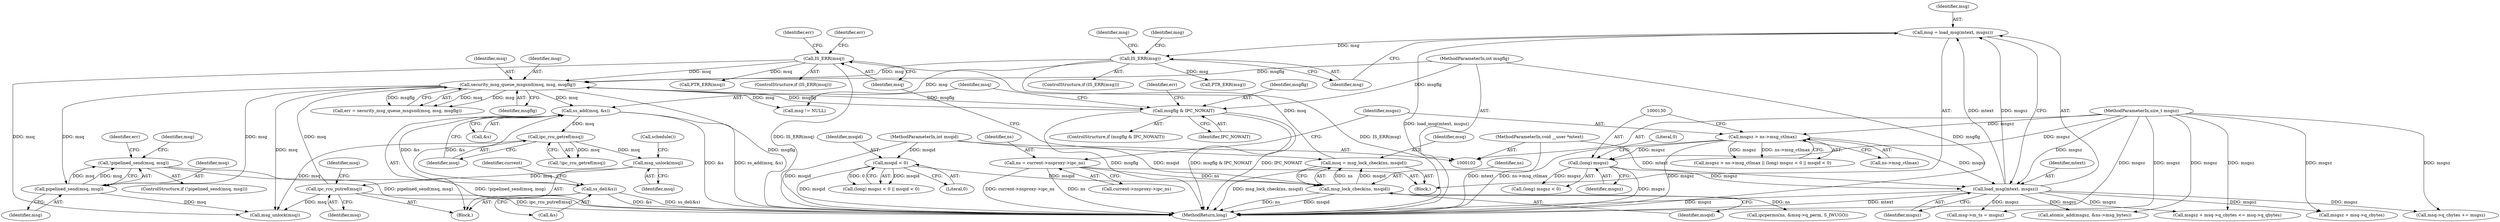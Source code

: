 digraph "0_linux_6062a8dc0517bce23e3c2f7d2fea5e22411269a3@API" {
"1000298" [label="(Call,!pipelined_send(msq, msg))"];
"1000299" [label="(Call,pipelined_send(msq, msg))"];
"1000199" [label="(Call,security_msg_queue_msgsnd(msq, msg, msgflg))"];
"1000260" [label="(Call,ipc_rcu_putref(msq))"];
"1000252" [label="(Call,msg_unlock(msq))"];
"1000244" [label="(Call,ipc_rcu_getref(msq))"];
"1000238" [label="(Call,ss_add(msq, &s))"];
"1000274" [label="(Call,ss_del(&s))"];
"1000173" [label="(Call,IS_ERR(msq))"];
"1000167" [label="(Call,msq = msg_lock_check(ns, msqid))"];
"1000169" [label="(Call,msg_lock_check(ns, msqid))"];
"1000113" [label="(Call,ns = current->nsproxy->ipc_ns)"];
"1000133" [label="(Call,msqid < 0)"];
"1000103" [label="(MethodParameterIn,int msqid)"];
"1000152" [label="(Call,IS_ERR(msg))"];
"1000146" [label="(Call,msg = load_msg(mtext, msgsz))"];
"1000148" [label="(Call,load_msg(mtext, msgsz))"];
"1000105" [label="(MethodParameterIn,void __user *mtext)"];
"1000122" [label="(Call,msgsz > ns->msg_ctlmax)"];
"1000106" [label="(MethodParameterIn,size_t msgsz)"];
"1000129" [label="(Call,(long) msgsz)"];
"1000229" [label="(Call,msgflg & IPC_NOWAIT)"];
"1000107" [label="(MethodParameterIn,int msgflg)"];
"1000182" [label="(Block,)"];
"1000243" [label="(Call,!ipc_rcu_getref(msq))"];
"1000128" [label="(Call,(long) msgsz < 0)"];
"1000151" [label="(ControlStructure,if (IS_ERR(msg)))"];
"1000301" [label="(Identifier,msg)"];
"1000156" [label="(Identifier,msg)"];
"1000146" [label="(Call,msg = load_msg(mtext, msgsz))"];
"1000124" [label="(Call,ns->msg_ctlmax)"];
"1000178" [label="(Call,PTR_ERR(msq))"];
"1000240" [label="(Call,&s)"];
"1000162" [label="(Call,msg->m_ts = msgsz)"];
"1000265" [label="(Identifier,msq)"];
"1000228" [label="(ControlStructure,if (msgflg & IPC_NOWAIT))"];
"1000275" [label="(Call,&s)"];
"1000115" [label="(Call,current->nsproxy->ipc_ns)"];
"1000306" [label="(Identifier,msg)"];
"1000170" [label="(Identifier,ns)"];
"1000114" [label="(Identifier,ns)"];
"1000132" [label="(Literal,0)"];
"1000209" [label="(Call,msgsz + msq->q_cbytes)"];
"1000234" [label="(Identifier,err)"];
"1000123" [label="(Identifier,msgsz)"];
"1000321" [label="(Call,atomic_add(msgsz, &ns->msg_bytes))"];
"1000177" [label="(Identifier,err)"];
"1000297" [label="(ControlStructure,if (!pipelined_send(msq, msg)))"];
"1000252" [label="(Call,msg_unlock(msq))"];
"1000167" [label="(Call,msq = msg_lock_check(ns, msqid))"];
"1000171" [label="(Identifier,msqid)"];
"1000189" [label="(Call,ipcperms(ns, &msq->q_perm, S_IWUGO))"];
"1000169" [label="(Call,msg_lock_check(ns, msqid))"];
"1000200" [label="(Identifier,msq)"];
"1000245" [label="(Identifier,msq)"];
"1000168" [label="(Identifier,msq)"];
"1000149" [label="(Identifier,mtext)"];
"1000244" [label="(Call,ipc_rcu_getref(msq))"];
"1000343" [label="(Call,msg != NULL)"];
"1000260" [label="(Call,ipc_rcu_putref(msq))"];
"1000231" [label="(Identifier,IPC_NOWAIT)"];
"1000279" [label="(Identifier,current)"];
"1000122" [label="(Call,msgsz > ns->msg_ctlmax)"];
"1000155" [label="(Call,PTR_ERR(msg))"];
"1000148" [label="(Call,load_msg(mtext, msgsz))"];
"1000108" [label="(Block,)"];
"1000147" [label="(Identifier,msg)"];
"1000299" [label="(Call,pipelined_send(msq, msg))"];
"1000230" [label="(Identifier,msgflg)"];
"1000300" [label="(Identifier,msq)"];
"1000133" [label="(Call,msqid < 0)"];
"1000153" [label="(Identifier,msg)"];
"1000131" [label="(Identifier,msgsz)"];
"1000107" [label="(MethodParameterIn,int msgflg)"];
"1000127" [label="(Call,(long) msgsz < 0 || msqid < 0)"];
"1000103" [label="(MethodParameterIn,int msqid)"];
"1000106" [label="(MethodParameterIn,size_t msgsz)"];
"1000253" [label="(Identifier,msq)"];
"1000134" [label="(Identifier,msqid)"];
"1000274" [label="(Call,ss_del(&s))"];
"1000152" [label="(Call,IS_ERR(msg))"];
"1000174" [label="(Identifier,msq)"];
"1000150" [label="(Identifier,msgsz)"];
"1000105" [label="(MethodParameterIn,void __user *mtext)"];
"1000208" [label="(Call,msgsz + msq->q_cbytes <= msq->q_qbytes)"];
"1000121" [label="(Call,msgsz > ns->msg_ctlmax || (long) msgsz < 0 || msqid < 0)"];
"1000254" [label="(Call,schedule())"];
"1000197" [label="(Call,err = security_msg_queue_msgsnd(msq, msg, msgflg))"];
"1000113" [label="(Call,ns = current->nsproxy->ipc_ns)"];
"1000135" [label="(Literal,0)"];
"1000298" [label="(Call,!pipelined_send(msq, msg))"];
"1000312" [label="(Call,msq->q_cbytes += msgsz)"];
"1000129" [label="(Call,(long) msgsz)"];
"1000229" [label="(Call,msgflg & IPC_NOWAIT)"];
"1000159" [label="(Identifier,msg)"];
"1000202" [label="(Identifier,msgflg)"];
"1000350" [label="(MethodReturn,long)"];
"1000238" [label="(Call,ss_add(msq, &s))"];
"1000201" [label="(Identifier,msg)"];
"1000261" [label="(Identifier,msq)"];
"1000333" [label="(Identifier,err)"];
"1000173" [label="(Call,IS_ERR(msq))"];
"1000339" [label="(Call,msg_unlock(msq))"];
"1000172" [label="(ControlStructure,if (IS_ERR(msq)))"];
"1000185" [label="(Identifier,err)"];
"1000199" [label="(Call,security_msg_queue_msgsnd(msq, msg, msgflg))"];
"1000239" [label="(Identifier,msq)"];
"1000298" -> "1000297"  [label="AST: "];
"1000298" -> "1000299"  [label="CFG: "];
"1000299" -> "1000298"  [label="AST: "];
"1000306" -> "1000298"  [label="CFG: "];
"1000333" -> "1000298"  [label="CFG: "];
"1000298" -> "1000350"  [label="DDG: !pipelined_send(msq, msg)"];
"1000298" -> "1000350"  [label="DDG: pipelined_send(msq, msg)"];
"1000299" -> "1000298"  [label="DDG: msq"];
"1000299" -> "1000298"  [label="DDG: msg"];
"1000299" -> "1000301"  [label="CFG: "];
"1000300" -> "1000299"  [label="AST: "];
"1000301" -> "1000299"  [label="AST: "];
"1000199" -> "1000299"  [label="DDG: msq"];
"1000199" -> "1000299"  [label="DDG: msg"];
"1000299" -> "1000339"  [label="DDG: msq"];
"1000199" -> "1000197"  [label="AST: "];
"1000199" -> "1000202"  [label="CFG: "];
"1000200" -> "1000199"  [label="AST: "];
"1000201" -> "1000199"  [label="AST: "];
"1000202" -> "1000199"  [label="AST: "];
"1000197" -> "1000199"  [label="CFG: "];
"1000199" -> "1000350"  [label="DDG: msgflg"];
"1000199" -> "1000197"  [label="DDG: msq"];
"1000199" -> "1000197"  [label="DDG: msg"];
"1000199" -> "1000197"  [label="DDG: msgflg"];
"1000260" -> "1000199"  [label="DDG: msq"];
"1000173" -> "1000199"  [label="DDG: msq"];
"1000152" -> "1000199"  [label="DDG: msg"];
"1000229" -> "1000199"  [label="DDG: msgflg"];
"1000107" -> "1000199"  [label="DDG: msgflg"];
"1000199" -> "1000229"  [label="DDG: msgflg"];
"1000199" -> "1000238"  [label="DDG: msq"];
"1000199" -> "1000339"  [label="DDG: msq"];
"1000199" -> "1000343"  [label="DDG: msg"];
"1000260" -> "1000182"  [label="AST: "];
"1000260" -> "1000261"  [label="CFG: "];
"1000261" -> "1000260"  [label="AST: "];
"1000265" -> "1000260"  [label="CFG: "];
"1000260" -> "1000350"  [label="DDG: ipc_rcu_putref(msq)"];
"1000252" -> "1000260"  [label="DDG: msq"];
"1000260" -> "1000339"  [label="DDG: msq"];
"1000252" -> "1000182"  [label="AST: "];
"1000252" -> "1000253"  [label="CFG: "];
"1000253" -> "1000252"  [label="AST: "];
"1000254" -> "1000252"  [label="CFG: "];
"1000244" -> "1000252"  [label="DDG: msq"];
"1000244" -> "1000243"  [label="AST: "];
"1000244" -> "1000245"  [label="CFG: "];
"1000245" -> "1000244"  [label="AST: "];
"1000243" -> "1000244"  [label="CFG: "];
"1000244" -> "1000243"  [label="DDG: msq"];
"1000238" -> "1000244"  [label="DDG: msq"];
"1000244" -> "1000339"  [label="DDG: msq"];
"1000238" -> "1000182"  [label="AST: "];
"1000238" -> "1000240"  [label="CFG: "];
"1000239" -> "1000238"  [label="AST: "];
"1000240" -> "1000238"  [label="AST: "];
"1000245" -> "1000238"  [label="CFG: "];
"1000238" -> "1000350"  [label="DDG: &s"];
"1000238" -> "1000350"  [label="DDG: ss_add(msq, &s)"];
"1000274" -> "1000238"  [label="DDG: &s"];
"1000238" -> "1000274"  [label="DDG: &s"];
"1000274" -> "1000182"  [label="AST: "];
"1000274" -> "1000275"  [label="CFG: "];
"1000275" -> "1000274"  [label="AST: "];
"1000279" -> "1000274"  [label="CFG: "];
"1000274" -> "1000350"  [label="DDG: &s"];
"1000274" -> "1000350"  [label="DDG: ss_del(&s)"];
"1000173" -> "1000172"  [label="AST: "];
"1000173" -> "1000174"  [label="CFG: "];
"1000174" -> "1000173"  [label="AST: "];
"1000177" -> "1000173"  [label="CFG: "];
"1000185" -> "1000173"  [label="CFG: "];
"1000173" -> "1000350"  [label="DDG: IS_ERR(msq)"];
"1000167" -> "1000173"  [label="DDG: msq"];
"1000173" -> "1000178"  [label="DDG: msq"];
"1000173" -> "1000339"  [label="DDG: msq"];
"1000167" -> "1000108"  [label="AST: "];
"1000167" -> "1000169"  [label="CFG: "];
"1000168" -> "1000167"  [label="AST: "];
"1000169" -> "1000167"  [label="AST: "];
"1000174" -> "1000167"  [label="CFG: "];
"1000167" -> "1000350"  [label="DDG: msg_lock_check(ns, msqid)"];
"1000169" -> "1000167"  [label="DDG: ns"];
"1000169" -> "1000167"  [label="DDG: msqid"];
"1000169" -> "1000171"  [label="CFG: "];
"1000170" -> "1000169"  [label="AST: "];
"1000171" -> "1000169"  [label="AST: "];
"1000169" -> "1000350"  [label="DDG: msqid"];
"1000169" -> "1000350"  [label="DDG: ns"];
"1000113" -> "1000169"  [label="DDG: ns"];
"1000133" -> "1000169"  [label="DDG: msqid"];
"1000103" -> "1000169"  [label="DDG: msqid"];
"1000169" -> "1000189"  [label="DDG: ns"];
"1000113" -> "1000108"  [label="AST: "];
"1000113" -> "1000115"  [label="CFG: "];
"1000114" -> "1000113"  [label="AST: "];
"1000115" -> "1000113"  [label="AST: "];
"1000123" -> "1000113"  [label="CFG: "];
"1000113" -> "1000350"  [label="DDG: ns"];
"1000113" -> "1000350"  [label="DDG: current->nsproxy->ipc_ns"];
"1000133" -> "1000127"  [label="AST: "];
"1000133" -> "1000135"  [label="CFG: "];
"1000134" -> "1000133"  [label="AST: "];
"1000135" -> "1000133"  [label="AST: "];
"1000127" -> "1000133"  [label="CFG: "];
"1000133" -> "1000350"  [label="DDG: msqid"];
"1000133" -> "1000127"  [label="DDG: msqid"];
"1000133" -> "1000127"  [label="DDG: 0"];
"1000103" -> "1000133"  [label="DDG: msqid"];
"1000103" -> "1000102"  [label="AST: "];
"1000103" -> "1000350"  [label="DDG: msqid"];
"1000152" -> "1000151"  [label="AST: "];
"1000152" -> "1000153"  [label="CFG: "];
"1000153" -> "1000152"  [label="AST: "];
"1000156" -> "1000152"  [label="CFG: "];
"1000159" -> "1000152"  [label="CFG: "];
"1000152" -> "1000350"  [label="DDG: IS_ERR(msg)"];
"1000146" -> "1000152"  [label="DDG: msg"];
"1000152" -> "1000155"  [label="DDG: msg"];
"1000152" -> "1000343"  [label="DDG: msg"];
"1000146" -> "1000108"  [label="AST: "];
"1000146" -> "1000148"  [label="CFG: "];
"1000147" -> "1000146"  [label="AST: "];
"1000148" -> "1000146"  [label="AST: "];
"1000153" -> "1000146"  [label="CFG: "];
"1000146" -> "1000350"  [label="DDG: load_msg(mtext, msgsz)"];
"1000148" -> "1000146"  [label="DDG: mtext"];
"1000148" -> "1000146"  [label="DDG: msgsz"];
"1000148" -> "1000150"  [label="CFG: "];
"1000149" -> "1000148"  [label="AST: "];
"1000150" -> "1000148"  [label="AST: "];
"1000148" -> "1000350"  [label="DDG: mtext"];
"1000148" -> "1000350"  [label="DDG: msgsz"];
"1000105" -> "1000148"  [label="DDG: mtext"];
"1000122" -> "1000148"  [label="DDG: msgsz"];
"1000129" -> "1000148"  [label="DDG: msgsz"];
"1000106" -> "1000148"  [label="DDG: msgsz"];
"1000148" -> "1000162"  [label="DDG: msgsz"];
"1000148" -> "1000208"  [label="DDG: msgsz"];
"1000148" -> "1000209"  [label="DDG: msgsz"];
"1000148" -> "1000312"  [label="DDG: msgsz"];
"1000148" -> "1000321"  [label="DDG: msgsz"];
"1000105" -> "1000102"  [label="AST: "];
"1000105" -> "1000350"  [label="DDG: mtext"];
"1000122" -> "1000121"  [label="AST: "];
"1000122" -> "1000124"  [label="CFG: "];
"1000123" -> "1000122"  [label="AST: "];
"1000124" -> "1000122"  [label="AST: "];
"1000130" -> "1000122"  [label="CFG: "];
"1000121" -> "1000122"  [label="CFG: "];
"1000122" -> "1000350"  [label="DDG: msgsz"];
"1000122" -> "1000350"  [label="DDG: ns->msg_ctlmax"];
"1000122" -> "1000121"  [label="DDG: msgsz"];
"1000122" -> "1000121"  [label="DDG: ns->msg_ctlmax"];
"1000106" -> "1000122"  [label="DDG: msgsz"];
"1000122" -> "1000129"  [label="DDG: msgsz"];
"1000106" -> "1000102"  [label="AST: "];
"1000106" -> "1000350"  [label="DDG: msgsz"];
"1000106" -> "1000129"  [label="DDG: msgsz"];
"1000106" -> "1000162"  [label="DDG: msgsz"];
"1000106" -> "1000208"  [label="DDG: msgsz"];
"1000106" -> "1000209"  [label="DDG: msgsz"];
"1000106" -> "1000312"  [label="DDG: msgsz"];
"1000106" -> "1000321"  [label="DDG: msgsz"];
"1000129" -> "1000128"  [label="AST: "];
"1000129" -> "1000131"  [label="CFG: "];
"1000130" -> "1000129"  [label="AST: "];
"1000131" -> "1000129"  [label="AST: "];
"1000132" -> "1000129"  [label="CFG: "];
"1000129" -> "1000350"  [label="DDG: msgsz"];
"1000129" -> "1000128"  [label="DDG: msgsz"];
"1000229" -> "1000228"  [label="AST: "];
"1000229" -> "1000231"  [label="CFG: "];
"1000230" -> "1000229"  [label="AST: "];
"1000231" -> "1000229"  [label="AST: "];
"1000234" -> "1000229"  [label="CFG: "];
"1000239" -> "1000229"  [label="CFG: "];
"1000229" -> "1000350"  [label="DDG: msgflg & IPC_NOWAIT"];
"1000229" -> "1000350"  [label="DDG: IPC_NOWAIT"];
"1000229" -> "1000350"  [label="DDG: msgflg"];
"1000107" -> "1000229"  [label="DDG: msgflg"];
"1000107" -> "1000102"  [label="AST: "];
"1000107" -> "1000350"  [label="DDG: msgflg"];
}
